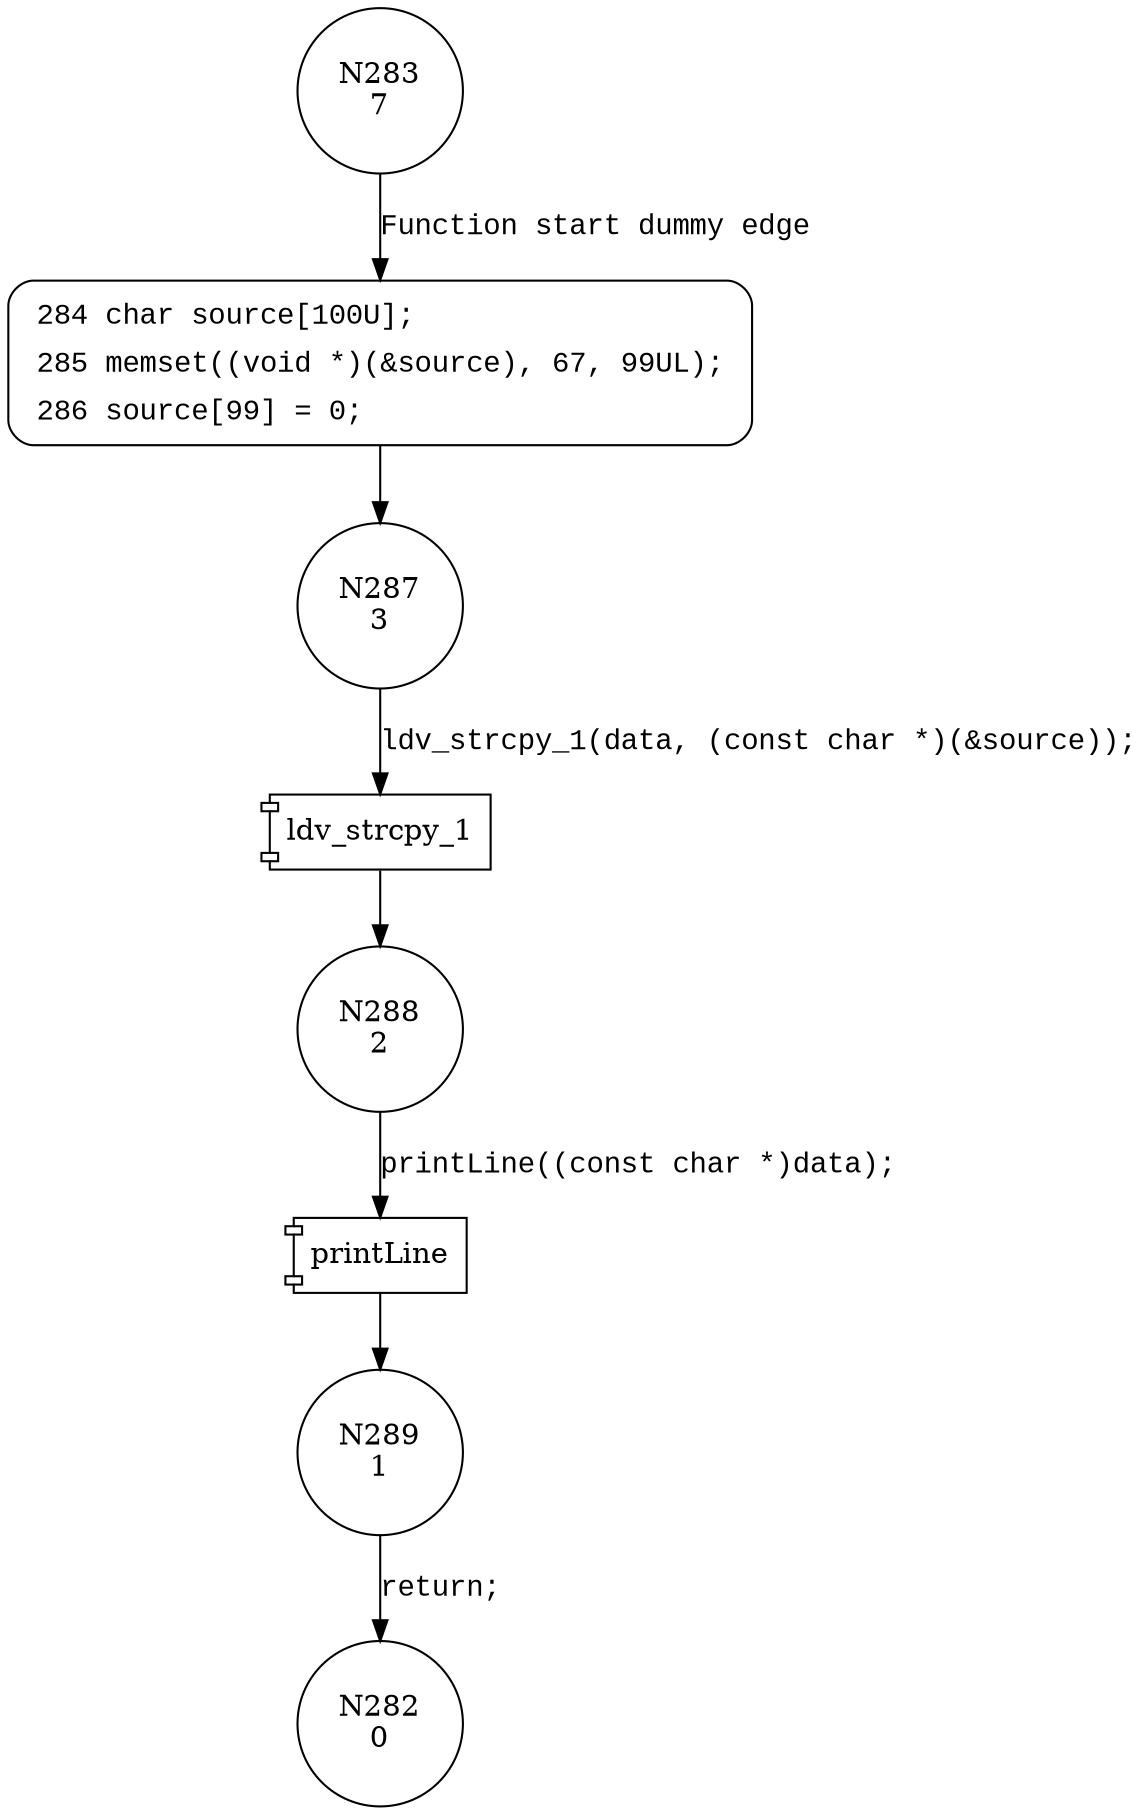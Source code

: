 digraph CWE124_Buffer_Underwrite__char_alloca_cpy_54e_goodG2BSink {
283 [shape="circle" label="N283\n7"]
284 [shape="circle" label="N284\n6"]
287 [shape="circle" label="N287\n3"]
288 [shape="circle" label="N288\n2"]
289 [shape="circle" label="N289\n1"]
282 [shape="circle" label="N282\n0"]
284 [style="filled,bold" penwidth="1" fillcolor="white" fontname="Courier New" shape="Mrecord" label=<<table border="0" cellborder="0" cellpadding="3" bgcolor="white"><tr><td align="right">284</td><td align="left">char source[100U];</td></tr><tr><td align="right">285</td><td align="left">memset((void *)(&amp;source), 67, 99UL);</td></tr><tr><td align="right">286</td><td align="left">source[99] = 0;</td></tr></table>>]
284 -> 287[label=""]
283 -> 284 [label="Function start dummy edge" fontname="Courier New"]
100018 [shape="component" label="ldv_strcpy_1"]
287 -> 100018 [label="ldv_strcpy_1(data, (const char *)(&source));" fontname="Courier New"]
100018 -> 288 [label="" fontname="Courier New"]
100019 [shape="component" label="printLine"]
288 -> 100019 [label="printLine((const char *)data);" fontname="Courier New"]
100019 -> 289 [label="" fontname="Courier New"]
289 -> 282 [label="return;" fontname="Courier New"]
}